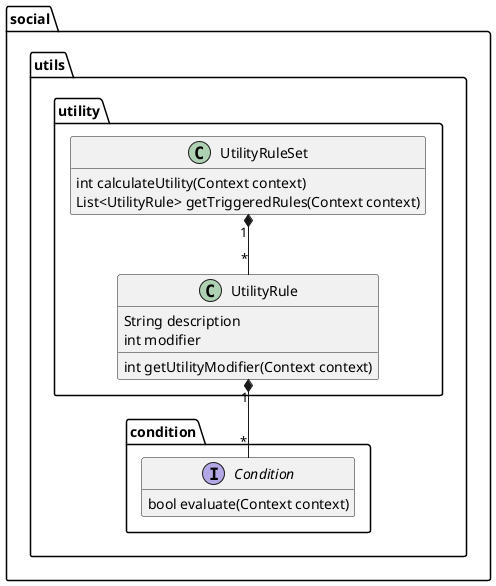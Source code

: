 @startuml

hide empty members

package social.utils {

package utility {

class UtilityRuleSet {
  int calculateUtility(Context context)
  List<UtilityRule> getTriggeredRules(Context context)
}

class UtilityRule {
  String description
  int modifier
  int getUtilityModifier(Context context)
}

}

package condition {

interface Condition {
  bool evaluate(Context context)
}

}

}

UtilityRuleSet "1" *-- "*" UtilityRule
UtilityRule "1" *-- "*" Condition


@enduml